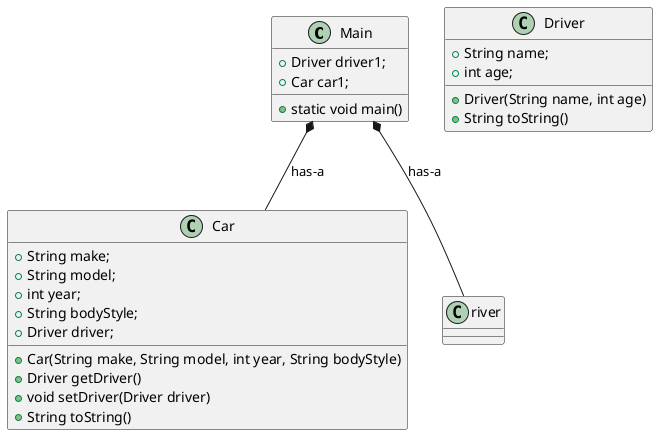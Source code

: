 @startuml

class Main
class Car
class Driver

Main : + static void main()
Main : + Driver driver1;
Main : + Car car1;

Car :  + String make;
Car :  + String model;
Car :  + int year;
Car :  + String bodyStyle;
Car :  + Driver driver;
Car :  + Car(String make, String model, int year, String bodyStyle)
Car :  + Driver getDriver()
Car :  + void setDriver(Driver driver)
Car :  + String toString()

Driver : + String name;
Driver : + int age;
Driver : + Driver(String name, int age)
Driver : + String toString()


Main *--Car : has-a
Main *--Driver : has-a



@enduml
